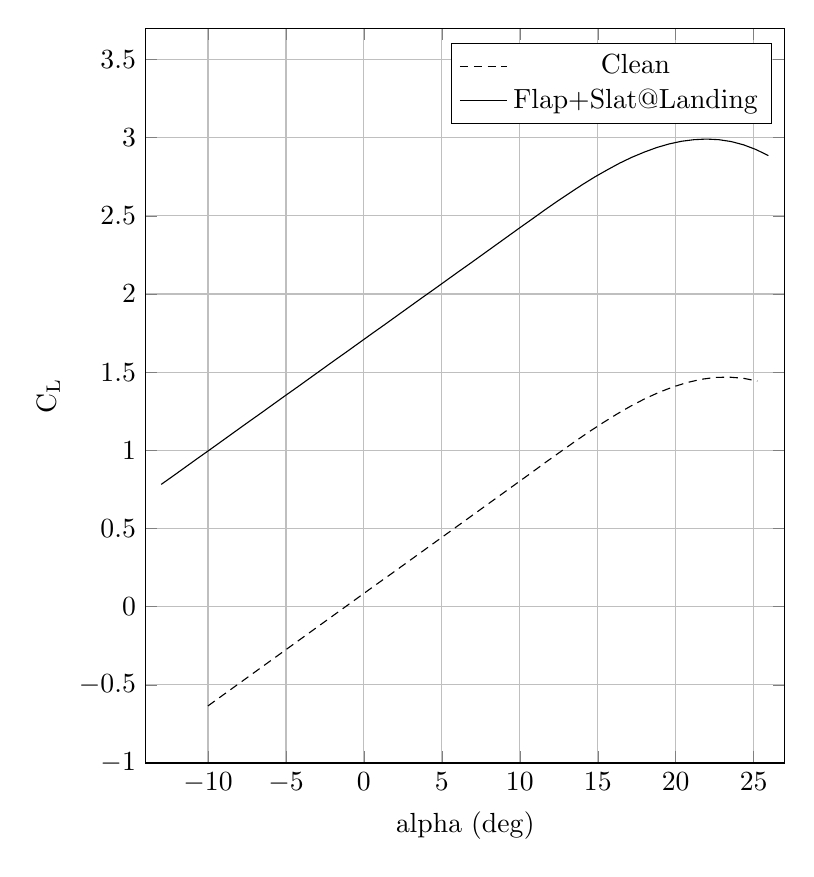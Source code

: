 %CL alpha Wing High Lift
\begin{tikzpicture}

\begin{axis}[
width=0.8\textwidth,
height=0.9\textwidth,
scaled ticks=false, tick label style={/pgf/number format/fixed},
xmin=-14.0,
xmax=27,
xlabel={alpha ($\deg$)},
xmajorgrids,
ymin=-1,
ymax=3.7,
ylabel={C\textsubscript{L}},
ymajorgrids,
legend entries = {Clean\\Flap+Slat@Landing\\}
]

\addplot [
color=black,
densely dashed
]
table[row sep=crcr]{
-10.0	-0.635\\
-9.097	-0.57\\
-8.193	-0.505\\
-7.29	-0.44\\
-6.387	-0.375\\
-5.483	-0.31\\
-4.58	-0.245\\
-3.676	-0.18\\
-2.773	-0.115\\
-1.87	-0.05\\
-0.966	0.015\\
-0.063	0.08\\
0.84	0.145\\
1.744	0.209\\
2.647	0.274\\
3.55	0.339\\
4.454	0.404\\
5.357	0.469\\
6.261	0.534\\
7.164	0.599\\
8.067	0.664\\
8.971	0.729\\
9.874	0.794\\
10.777	0.859\\
11.681	0.925\\
12.584	0.989\\
13.488	1.053\\
14.391	1.115\\
15.294	1.174\\
16.198	1.23\\
17.101	1.282\\
18.004	1.329\\
18.908	1.37\\
19.811	1.405\\
20.714	1.433\\
21.618	1.454\\
22.521	1.466\\
23.425	1.468\\
24.328	1.461\\
25.231	1.443\\
};

\addplot [
color=black,
solid
]
table[row sep=crcr]{
-13.0	0.782\\
-12.205	0.838\\
-11.411	0.895\\
-10.616	0.952\\
-9.821	1.008\\
-9.026	1.065\\
-8.232	1.122\\
-7.437	1.179\\
-6.642	1.235\\
-5.848	1.292\\
-5.053	1.349\\
-4.258	1.405\\
-3.464	1.462\\
-2.669	1.519\\
-1.874	1.576\\
-1.079	1.632\\
-0.285	1.689\\
0.51	1.746\\
1.305	1.802\\
2.099	1.859\\
2.894	1.916\\
3.689	1.973\\
4.484	2.029\\
5.278	2.086\\
6.073	2.143\\
6.868	2.199\\
7.662	2.256\\
8.457	2.313\\
9.252	2.37\\
10.046	2.427\\
10.841	2.483\\
11.636	2.54\\
12.431	2.595\\
13.225	2.648\\
14.02	2.7\\
14.815	2.749\\
15.609	2.794\\
16.404	2.837\\
17.199	2.875\\
17.994	2.908\\
18.788	2.937\\
19.583	2.96\\
20.378	2.977\\
21.172	2.987\\
21.967	2.991\\
22.762	2.987\\
23.557	2.975\\
24.351	2.954\\
25.146	2.924\\
25.941	2.885\\
};
\end{axis}
\end{tikzpicture}%
